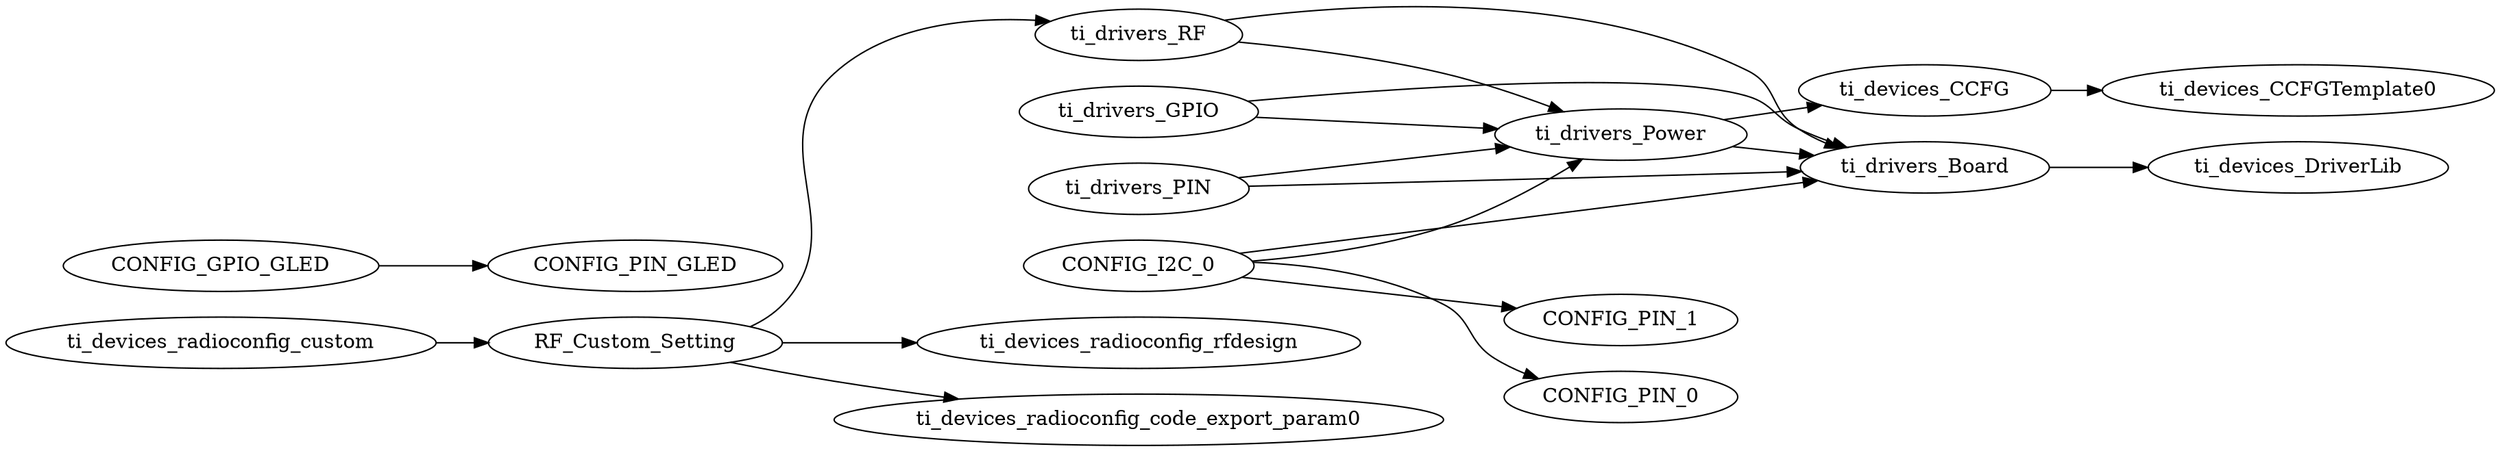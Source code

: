 digraph Model
{
    graph[rankdir=LR]

    // mod.$name=/ti/devices/CCFG
    ti_devices_CCFG -> ti_devices_CCFGTemplate0

    // mod.$name=/ti/devices/CCFGTemplate

    // mod.$name=/ti/devices/DriverLib

    // mod.$name=/ti/devices/radioconfig/code_export_param

    // mod.$name=/ti/devices/radioconfig/custom
    ti_devices_radioconfig_custom -> RF_Custom_Setting

    // mod.$name=/ti/devices/radioconfig/rfdesign

    // mod.$name=/ti/devices/radioconfig/settings/prop
    RF_Custom_Setting -> ti_drivers_RF
    RF_Custom_Setting -> ti_devices_radioconfig_rfdesign
    RF_Custom_Setting -> ti_devices_radioconfig_code_export_param0

    // mod.$name=/ti/drivers/Board
    ti_drivers_Board -> ti_devices_DriverLib

    // mod.$name=/ti/drivers/GPIO
    ti_drivers_GPIO -> ti_drivers_Power
    ti_drivers_GPIO -> ti_drivers_Board
    CONFIG_GPIO_GLED -> CONFIG_PIN_GLED

    // mod.$name=/ti/drivers/I2C
    CONFIG_I2C_0 -> ti_drivers_Power
    CONFIG_I2C_0 -> ti_drivers_Board
    CONFIG_I2C_0 -> CONFIG_PIN_0
    CONFIG_I2C_0 -> CONFIG_PIN_1

    // mod.$name=/ti/drivers/PIN
    ti_drivers_PIN -> ti_drivers_Power
    ti_drivers_PIN -> ti_drivers_Board

    // mod.$name=/ti/drivers/Power
    ti_drivers_Power -> ti_devices_CCFG
    ti_drivers_Power -> ti_drivers_Board

    // mod.$name=/ti/drivers/RF
    ti_drivers_RF -> ti_drivers_Power
    ti_drivers_RF -> ti_drivers_Board

    // mod.$name=/ti/drivers/RTOS
}
